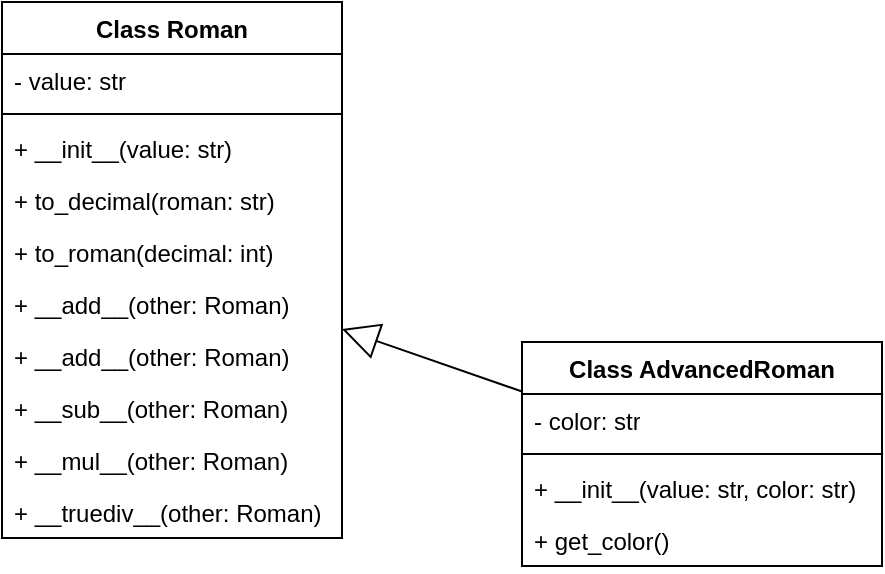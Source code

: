 <mxfile version="26.0.16">
  <diagram id="C5RBs43oDa-KdzZeNtuy" name="Page-1">
    <mxGraphModel dx="819" dy="446" grid="1" gridSize="10" guides="1" tooltips="1" connect="1" arrows="1" fold="1" page="1" pageScale="1" pageWidth="827" pageHeight="1169" math="0" shadow="0">
      <root>
        <mxCell id="WIyWlLk6GJQsqaUBKTNV-0" />
        <mxCell id="WIyWlLk6GJQsqaUBKTNV-1" parent="WIyWlLk6GJQsqaUBKTNV-0" />
        <mxCell id="QnUAzFbi9fyPw9XO1X_D-0" value="Class Roman&lt;div&gt;&lt;br&gt;&lt;/div&gt;" style="swimlane;fontStyle=1;align=center;verticalAlign=top;childLayout=stackLayout;horizontal=1;startSize=26;horizontalStack=0;resizeParent=1;resizeParentMax=0;resizeLast=0;collapsible=1;marginBottom=0;whiteSpace=wrap;html=1;" vertex="1" parent="WIyWlLk6GJQsqaUBKTNV-1">
          <mxGeometry x="200" width="170" height="268" as="geometry" />
        </mxCell>
        <mxCell id="QnUAzFbi9fyPw9XO1X_D-1" value="- value: str" style="text;strokeColor=none;fillColor=none;align=left;verticalAlign=top;spacingLeft=4;spacingRight=4;overflow=hidden;rotatable=0;points=[[0,0.5],[1,0.5]];portConstraint=eastwest;whiteSpace=wrap;html=1;" vertex="1" parent="QnUAzFbi9fyPw9XO1X_D-0">
          <mxGeometry y="26" width="170" height="26" as="geometry" />
        </mxCell>
        <mxCell id="QnUAzFbi9fyPw9XO1X_D-2" value="" style="line;strokeWidth=1;fillColor=none;align=left;verticalAlign=middle;spacingTop=-1;spacingLeft=3;spacingRight=3;rotatable=0;labelPosition=right;points=[];portConstraint=eastwest;strokeColor=inherit;" vertex="1" parent="QnUAzFbi9fyPw9XO1X_D-0">
          <mxGeometry y="52" width="170" height="8" as="geometry" />
        </mxCell>
        <mxCell id="QnUAzFbi9fyPw9XO1X_D-3" value="+ __init__(value: str)" style="text;strokeColor=none;fillColor=none;align=left;verticalAlign=top;spacingLeft=4;spacingRight=4;overflow=hidden;rotatable=0;points=[[0,0.5],[1,0.5]];portConstraint=eastwest;whiteSpace=wrap;html=1;" vertex="1" parent="QnUAzFbi9fyPw9XO1X_D-0">
          <mxGeometry y="60" width="170" height="26" as="geometry" />
        </mxCell>
        <mxCell id="QnUAzFbi9fyPw9XO1X_D-32" value="+ to_decimal(roman: str)" style="text;strokeColor=none;fillColor=none;align=left;verticalAlign=top;spacingLeft=4;spacingRight=4;overflow=hidden;rotatable=0;points=[[0,0.5],[1,0.5]];portConstraint=eastwest;whiteSpace=wrap;html=1;" vertex="1" parent="QnUAzFbi9fyPw9XO1X_D-0">
          <mxGeometry y="86" width="170" height="26" as="geometry" />
        </mxCell>
        <mxCell id="QnUAzFbi9fyPw9XO1X_D-35" value="+ to_roman(decimal: int)" style="text;strokeColor=none;fillColor=none;align=left;verticalAlign=top;spacingLeft=4;spacingRight=4;overflow=hidden;rotatable=0;points=[[0,0.5],[1,0.5]];portConstraint=eastwest;whiteSpace=wrap;html=1;" vertex="1" parent="QnUAzFbi9fyPw9XO1X_D-0">
          <mxGeometry y="112" width="170" height="26" as="geometry" />
        </mxCell>
        <mxCell id="QnUAzFbi9fyPw9XO1X_D-36" value="+ __add__(other: Roman)" style="text;strokeColor=none;fillColor=none;align=left;verticalAlign=top;spacingLeft=4;spacingRight=4;overflow=hidden;rotatable=0;points=[[0,0.5],[1,0.5]];portConstraint=eastwest;whiteSpace=wrap;html=1;" vertex="1" parent="QnUAzFbi9fyPw9XO1X_D-0">
          <mxGeometry y="138" width="170" height="26" as="geometry" />
        </mxCell>
        <mxCell id="QnUAzFbi9fyPw9XO1X_D-37" value="+ __add__(other: Roman)" style="text;strokeColor=none;fillColor=none;align=left;verticalAlign=top;spacingLeft=4;spacingRight=4;overflow=hidden;rotatable=0;points=[[0,0.5],[1,0.5]];portConstraint=eastwest;whiteSpace=wrap;html=1;" vertex="1" parent="QnUAzFbi9fyPw9XO1X_D-0">
          <mxGeometry y="164" width="170" height="26" as="geometry" />
        </mxCell>
        <mxCell id="QnUAzFbi9fyPw9XO1X_D-38" value="+ __sub__(other: Roman)" style="text;strokeColor=none;fillColor=none;align=left;verticalAlign=top;spacingLeft=4;spacingRight=4;overflow=hidden;rotatable=0;points=[[0,0.5],[1,0.5]];portConstraint=eastwest;whiteSpace=wrap;html=1;" vertex="1" parent="QnUAzFbi9fyPw9XO1X_D-0">
          <mxGeometry y="190" width="170" height="26" as="geometry" />
        </mxCell>
        <mxCell id="QnUAzFbi9fyPw9XO1X_D-39" value="+ __mul__(other: Roman)" style="text;strokeColor=none;fillColor=none;align=left;verticalAlign=top;spacingLeft=4;spacingRight=4;overflow=hidden;rotatable=0;points=[[0,0.5],[1,0.5]];portConstraint=eastwest;whiteSpace=wrap;html=1;" vertex="1" parent="QnUAzFbi9fyPw9XO1X_D-0">
          <mxGeometry y="216" width="170" height="26" as="geometry" />
        </mxCell>
        <mxCell id="QnUAzFbi9fyPw9XO1X_D-40" value="+ __truediv__(other: Roman)" style="text;strokeColor=none;fillColor=none;align=left;verticalAlign=top;spacingLeft=4;spacingRight=4;overflow=hidden;rotatable=0;points=[[0,0.5],[1,0.5]];portConstraint=eastwest;whiteSpace=wrap;html=1;" vertex="1" parent="QnUAzFbi9fyPw9XO1X_D-0">
          <mxGeometry y="242" width="170" height="26" as="geometry" />
        </mxCell>
        <mxCell id="QnUAzFbi9fyPw9XO1X_D-4" value="Class AdvancedRoman" style="swimlane;fontStyle=1;align=center;verticalAlign=top;childLayout=stackLayout;horizontal=1;startSize=26;horizontalStack=0;resizeParent=1;resizeParentMax=0;resizeLast=0;collapsible=1;marginBottom=0;whiteSpace=wrap;html=1;" vertex="1" parent="WIyWlLk6GJQsqaUBKTNV-1">
          <mxGeometry x="460" y="170" width="180" height="112" as="geometry" />
        </mxCell>
        <mxCell id="QnUAzFbi9fyPw9XO1X_D-5" value="- color: str" style="text;strokeColor=none;fillColor=none;align=left;verticalAlign=top;spacingLeft=4;spacingRight=4;overflow=hidden;rotatable=0;points=[[0,0.5],[1,0.5]];portConstraint=eastwest;whiteSpace=wrap;html=1;" vertex="1" parent="QnUAzFbi9fyPw9XO1X_D-4">
          <mxGeometry y="26" width="180" height="26" as="geometry" />
        </mxCell>
        <mxCell id="QnUAzFbi9fyPw9XO1X_D-6" value="" style="line;strokeWidth=1;fillColor=none;align=left;verticalAlign=middle;spacingTop=-1;spacingLeft=3;spacingRight=3;rotatable=0;labelPosition=right;points=[];portConstraint=eastwest;strokeColor=inherit;" vertex="1" parent="QnUAzFbi9fyPw9XO1X_D-4">
          <mxGeometry y="52" width="180" height="8" as="geometry" />
        </mxCell>
        <mxCell id="QnUAzFbi9fyPw9XO1X_D-7" value="+ __init__(value: str, color: str)" style="text;strokeColor=none;fillColor=none;align=left;verticalAlign=top;spacingLeft=4;spacingRight=4;overflow=hidden;rotatable=0;points=[[0,0.5],[1,0.5]];portConstraint=eastwest;whiteSpace=wrap;html=1;" vertex="1" parent="QnUAzFbi9fyPw9XO1X_D-4">
          <mxGeometry y="60" width="180" height="26" as="geometry" />
        </mxCell>
        <mxCell id="QnUAzFbi9fyPw9XO1X_D-41" value="+ get_color()" style="text;strokeColor=none;fillColor=none;align=left;verticalAlign=top;spacingLeft=4;spacingRight=4;overflow=hidden;rotatable=0;points=[[0,0.5],[1,0.5]];portConstraint=eastwest;whiteSpace=wrap;html=1;" vertex="1" parent="QnUAzFbi9fyPw9XO1X_D-4">
          <mxGeometry y="86" width="180" height="26" as="geometry" />
        </mxCell>
        <mxCell id="QnUAzFbi9fyPw9XO1X_D-43" value="" style="endArrow=block;endSize=16;endFill=0;html=1;rounded=0;" edge="1" parent="WIyWlLk6GJQsqaUBKTNV-1" source="QnUAzFbi9fyPw9XO1X_D-4" target="QnUAzFbi9fyPw9XO1X_D-0">
          <mxGeometry width="160" relative="1" as="geometry">
            <mxPoint x="420" y="100" as="sourcePoint" />
            <mxPoint x="580" y="100" as="targetPoint" />
          </mxGeometry>
        </mxCell>
      </root>
    </mxGraphModel>
  </diagram>
</mxfile>
